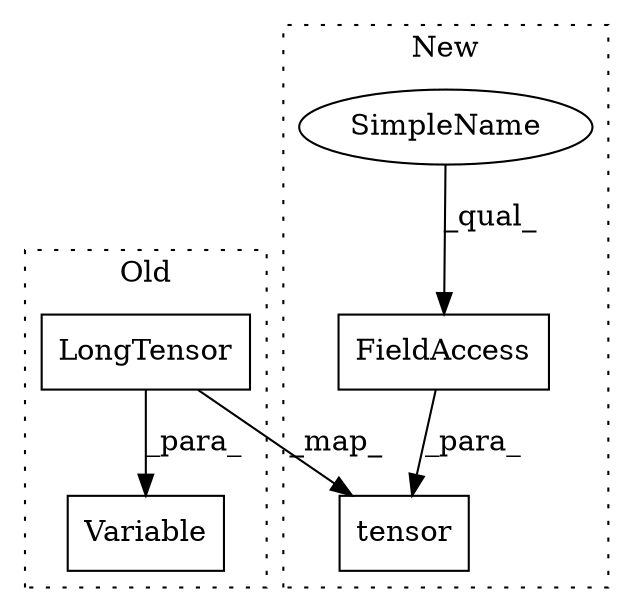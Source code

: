 digraph G {
subgraph cluster0 {
1 [label="LongTensor" a="32" s="978,1001" l="11,1" shape="box"];
4 [label="Variable" a="32" s="963,1002" l="9,1" shape="box"];
label = "Old";
style="dotted";
}
subgraph cluster1 {
2 [label="tensor" a="32" s="927,957" l="7,1" shape="box"];
3 [label="FieldAccess" a="22" s="947" l="10" shape="box"];
5 [label="SimpleName" a="42" s="947" l="5" shape="ellipse"];
label = "New";
style="dotted";
}
1 -> 4 [label="_para_"];
1 -> 2 [label="_map_"];
3 -> 2 [label="_para_"];
5 -> 3 [label="_qual_"];
}